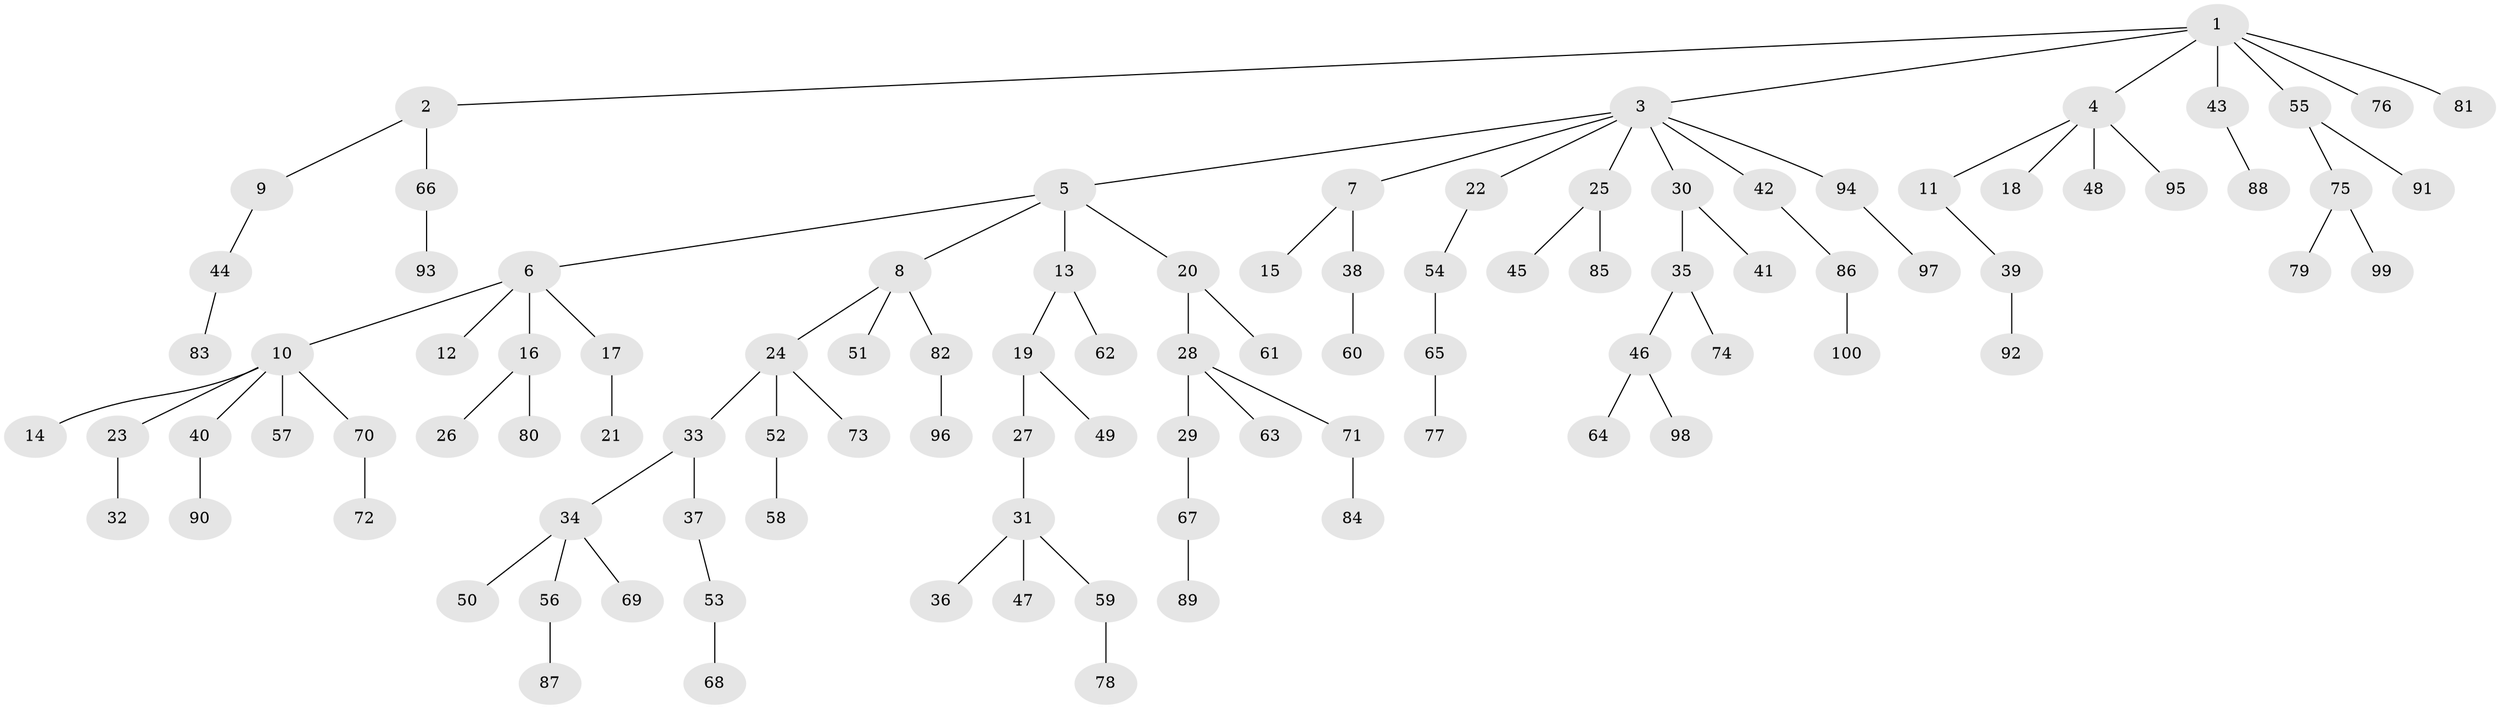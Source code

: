 // Generated by graph-tools (version 1.1) at 2025/38/02/21/25 10:38:55]
// undirected, 100 vertices, 99 edges
graph export_dot {
graph [start="1"]
  node [color=gray90,style=filled];
  1;
  2;
  3;
  4;
  5;
  6;
  7;
  8;
  9;
  10;
  11;
  12;
  13;
  14;
  15;
  16;
  17;
  18;
  19;
  20;
  21;
  22;
  23;
  24;
  25;
  26;
  27;
  28;
  29;
  30;
  31;
  32;
  33;
  34;
  35;
  36;
  37;
  38;
  39;
  40;
  41;
  42;
  43;
  44;
  45;
  46;
  47;
  48;
  49;
  50;
  51;
  52;
  53;
  54;
  55;
  56;
  57;
  58;
  59;
  60;
  61;
  62;
  63;
  64;
  65;
  66;
  67;
  68;
  69;
  70;
  71;
  72;
  73;
  74;
  75;
  76;
  77;
  78;
  79;
  80;
  81;
  82;
  83;
  84;
  85;
  86;
  87;
  88;
  89;
  90;
  91;
  92;
  93;
  94;
  95;
  96;
  97;
  98;
  99;
  100;
  1 -- 2;
  1 -- 3;
  1 -- 4;
  1 -- 43;
  1 -- 55;
  1 -- 76;
  1 -- 81;
  2 -- 9;
  2 -- 66;
  3 -- 5;
  3 -- 7;
  3 -- 22;
  3 -- 25;
  3 -- 30;
  3 -- 42;
  3 -- 94;
  4 -- 11;
  4 -- 18;
  4 -- 48;
  4 -- 95;
  5 -- 6;
  5 -- 8;
  5 -- 13;
  5 -- 20;
  6 -- 10;
  6 -- 12;
  6 -- 16;
  6 -- 17;
  7 -- 15;
  7 -- 38;
  8 -- 24;
  8 -- 51;
  8 -- 82;
  9 -- 44;
  10 -- 14;
  10 -- 23;
  10 -- 40;
  10 -- 57;
  10 -- 70;
  11 -- 39;
  13 -- 19;
  13 -- 62;
  16 -- 26;
  16 -- 80;
  17 -- 21;
  19 -- 27;
  19 -- 49;
  20 -- 28;
  20 -- 61;
  22 -- 54;
  23 -- 32;
  24 -- 33;
  24 -- 52;
  24 -- 73;
  25 -- 45;
  25 -- 85;
  27 -- 31;
  28 -- 29;
  28 -- 63;
  28 -- 71;
  29 -- 67;
  30 -- 35;
  30 -- 41;
  31 -- 36;
  31 -- 47;
  31 -- 59;
  33 -- 34;
  33 -- 37;
  34 -- 50;
  34 -- 56;
  34 -- 69;
  35 -- 46;
  35 -- 74;
  37 -- 53;
  38 -- 60;
  39 -- 92;
  40 -- 90;
  42 -- 86;
  43 -- 88;
  44 -- 83;
  46 -- 64;
  46 -- 98;
  52 -- 58;
  53 -- 68;
  54 -- 65;
  55 -- 75;
  55 -- 91;
  56 -- 87;
  59 -- 78;
  65 -- 77;
  66 -- 93;
  67 -- 89;
  70 -- 72;
  71 -- 84;
  75 -- 79;
  75 -- 99;
  82 -- 96;
  86 -- 100;
  94 -- 97;
}
